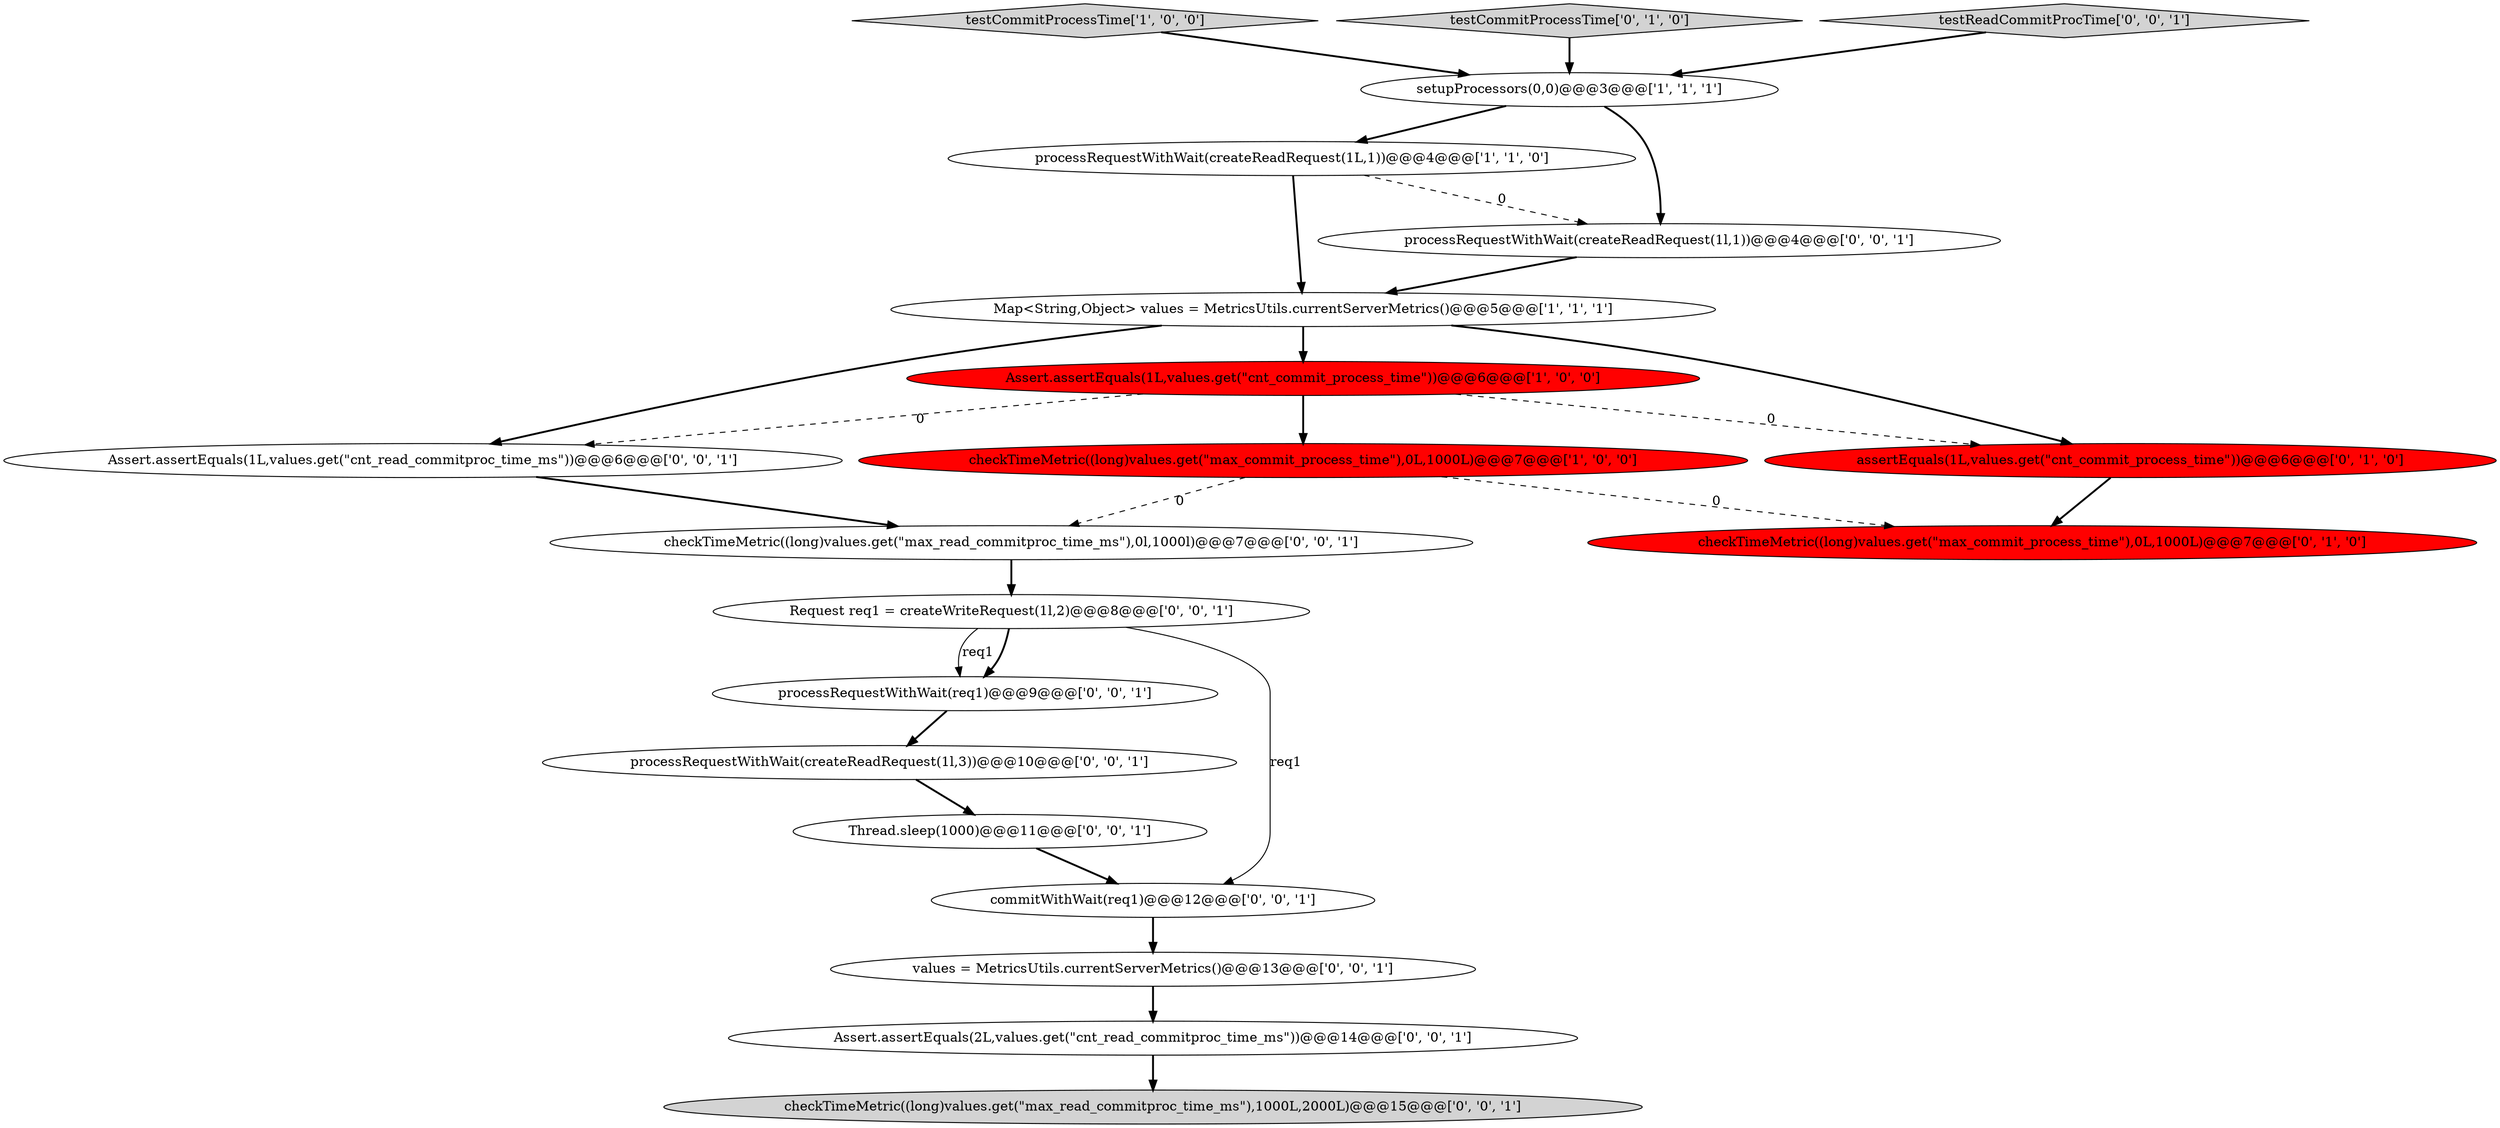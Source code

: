 digraph {
10 [style = filled, label = "Assert.assertEquals(1L,values.get(\"cnt_read_commitproc_time_ms\"))@@@6@@@['0', '0', '1']", fillcolor = white, shape = ellipse image = "AAA0AAABBB3BBB"];
3 [style = filled, label = "Map<String,Object> values = MetricsUtils.currentServerMetrics()@@@5@@@['1', '1', '1']", fillcolor = white, shape = ellipse image = "AAA0AAABBB1BBB"];
1 [style = filled, label = "testCommitProcessTime['1', '0', '0']", fillcolor = lightgray, shape = diamond image = "AAA0AAABBB1BBB"];
16 [style = filled, label = "checkTimeMetric((long)values.get(\"max_read_commitproc_time_ms\"),1000L,2000L)@@@15@@@['0', '0', '1']", fillcolor = lightgray, shape = ellipse image = "AAA0AAABBB3BBB"];
11 [style = filled, label = "Assert.assertEquals(2L,values.get(\"cnt_read_commitproc_time_ms\"))@@@14@@@['0', '0', '1']", fillcolor = white, shape = ellipse image = "AAA0AAABBB3BBB"];
2 [style = filled, label = "setupProcessors(0,0)@@@3@@@['1', '1', '1']", fillcolor = white, shape = ellipse image = "AAA0AAABBB1BBB"];
15 [style = filled, label = "Request req1 = createWriteRequest(1l,2)@@@8@@@['0', '0', '1']", fillcolor = white, shape = ellipse image = "AAA0AAABBB3BBB"];
6 [style = filled, label = "checkTimeMetric((long)values.get(\"max_commit_process_time\"),0L,1000L)@@@7@@@['0', '1', '0']", fillcolor = red, shape = ellipse image = "AAA1AAABBB2BBB"];
8 [style = filled, label = "testCommitProcessTime['0', '1', '0']", fillcolor = lightgray, shape = diamond image = "AAA0AAABBB2BBB"];
13 [style = filled, label = "checkTimeMetric((long)values.get(\"max_read_commitproc_time_ms\"),0l,1000l)@@@7@@@['0', '0', '1']", fillcolor = white, shape = ellipse image = "AAA0AAABBB3BBB"];
18 [style = filled, label = "processRequestWithWait(req1)@@@9@@@['0', '0', '1']", fillcolor = white, shape = ellipse image = "AAA0AAABBB3BBB"];
4 [style = filled, label = "processRequestWithWait(createReadRequest(1L,1))@@@4@@@['1', '1', '0']", fillcolor = white, shape = ellipse image = "AAA0AAABBB1BBB"];
12 [style = filled, label = "commitWithWait(req1)@@@12@@@['0', '0', '1']", fillcolor = white, shape = ellipse image = "AAA0AAABBB3BBB"];
19 [style = filled, label = "values = MetricsUtils.currentServerMetrics()@@@13@@@['0', '0', '1']", fillcolor = white, shape = ellipse image = "AAA0AAABBB3BBB"];
0 [style = filled, label = "checkTimeMetric((long)values.get(\"max_commit_process_time\"),0L,1000L)@@@7@@@['1', '0', '0']", fillcolor = red, shape = ellipse image = "AAA1AAABBB1BBB"];
7 [style = filled, label = "assertEquals(1L,values.get(\"cnt_commit_process_time\"))@@@6@@@['0', '1', '0']", fillcolor = red, shape = ellipse image = "AAA1AAABBB2BBB"];
14 [style = filled, label = "Thread.sleep(1000)@@@11@@@['0', '0', '1']", fillcolor = white, shape = ellipse image = "AAA0AAABBB3BBB"];
5 [style = filled, label = "Assert.assertEquals(1L,values.get(\"cnt_commit_process_time\"))@@@6@@@['1', '0', '0']", fillcolor = red, shape = ellipse image = "AAA1AAABBB1BBB"];
20 [style = filled, label = "processRequestWithWait(createReadRequest(1l,1))@@@4@@@['0', '0', '1']", fillcolor = white, shape = ellipse image = "AAA0AAABBB3BBB"];
17 [style = filled, label = "testReadCommitProcTime['0', '0', '1']", fillcolor = lightgray, shape = diamond image = "AAA0AAABBB3BBB"];
9 [style = filled, label = "processRequestWithWait(createReadRequest(1l,3))@@@10@@@['0', '0', '1']", fillcolor = white, shape = ellipse image = "AAA0AAABBB3BBB"];
11->16 [style = bold, label=""];
4->3 [style = bold, label=""];
2->20 [style = bold, label=""];
15->12 [style = solid, label="req1"];
0->6 [style = dashed, label="0"];
19->11 [style = bold, label=""];
20->3 [style = bold, label=""];
2->4 [style = bold, label=""];
15->18 [style = bold, label=""];
3->10 [style = bold, label=""];
3->5 [style = bold, label=""];
17->2 [style = bold, label=""];
5->0 [style = bold, label=""];
3->7 [style = bold, label=""];
8->2 [style = bold, label=""];
10->13 [style = bold, label=""];
4->20 [style = dashed, label="0"];
5->10 [style = dashed, label="0"];
14->12 [style = bold, label=""];
0->13 [style = dashed, label="0"];
7->6 [style = bold, label=""];
18->9 [style = bold, label=""];
9->14 [style = bold, label=""];
1->2 [style = bold, label=""];
13->15 [style = bold, label=""];
5->7 [style = dashed, label="0"];
12->19 [style = bold, label=""];
15->18 [style = solid, label="req1"];
}
